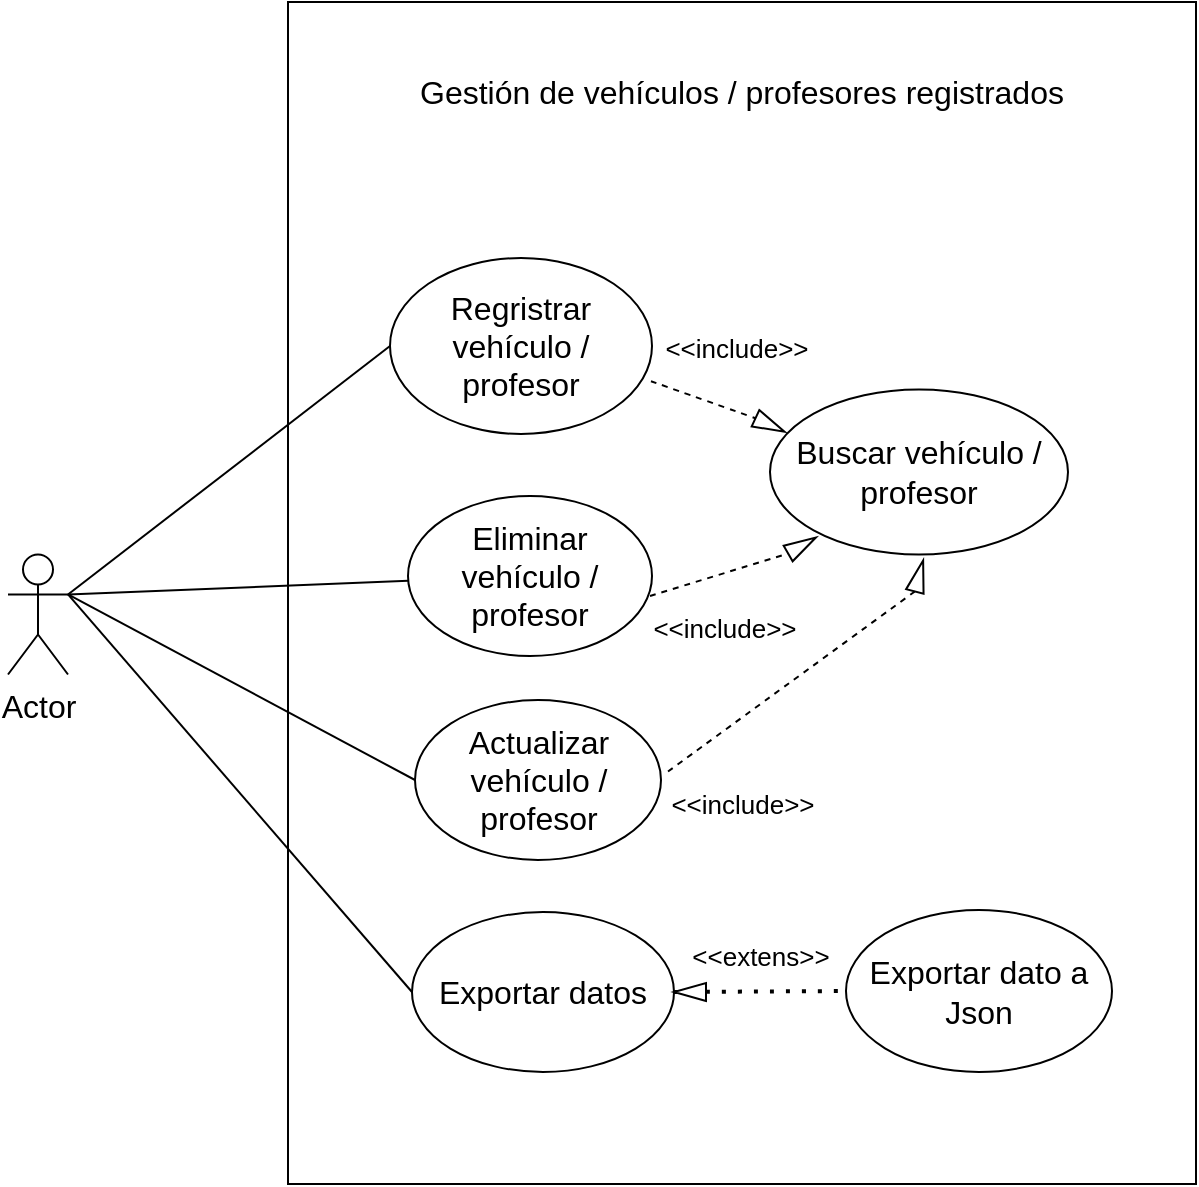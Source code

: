 <mxfile version="21.2.8" type="device" pages="2">
  <diagram name="Página-1" id="jnQ9UAJ3Pl9IZsA1dRs8">
    <mxGraphModel dx="2128" dy="1445" grid="0" gridSize="10" guides="1" tooltips="1" connect="1" arrows="1" fold="1" page="0" pageScale="1" pageWidth="827" pageHeight="1169" math="0" shadow="0">
      <root>
        <mxCell id="0" />
        <mxCell id="1" parent="0" />
        <mxCell id="i_-2AMhisKdQa3JjcmZw-1" value="Actor" style="shape=umlActor;verticalLabelPosition=bottom;verticalAlign=top;html=1;outlineConnect=0;fontSize=16;" parent="1" vertex="1">
          <mxGeometry x="-156" y="191.25" width="30" height="60" as="geometry" />
        </mxCell>
        <mxCell id="i_-2AMhisKdQa3JjcmZw-2" value="" style="rounded=0;whiteSpace=wrap;html=1;fontSize=16;" parent="1" vertex="1">
          <mxGeometry x="-16" y="-85" width="454" height="591" as="geometry" />
        </mxCell>
        <mxCell id="i_-2AMhisKdQa3JjcmZw-3" value="Gestión de vehículos / profesores registrados" style="text;html=1;strokeColor=none;fillColor=none;align=center;verticalAlign=middle;whiteSpace=wrap;rounded=0;fontSize=16;" parent="1" vertex="1">
          <mxGeometry x="40.25" y="-71" width="341.5" height="62" as="geometry" />
        </mxCell>
        <mxCell id="i_-2AMhisKdQa3JjcmZw-4" value="Regristrar vehículo / profesor" style="ellipse;whiteSpace=wrap;html=1;fontSize=16;" parent="1" vertex="1">
          <mxGeometry x="35" y="43" width="131" height="88" as="geometry" />
        </mxCell>
        <mxCell id="i_-2AMhisKdQa3JjcmZw-7" value="Eliminar vehículo / profesor" style="ellipse;whiteSpace=wrap;html=1;fontSize=16;" parent="1" vertex="1">
          <mxGeometry x="44" y="162" width="122" height="80" as="geometry" />
        </mxCell>
        <mxCell id="i_-2AMhisKdQa3JjcmZw-12" value="" style="endArrow=none;html=1;rounded=0;fontSize=12;startSize=8;endSize=8;curved=1;entryX=1;entryY=0.333;entryDx=0;entryDy=0;entryPerimeter=0;" parent="1" source="i_-2AMhisKdQa3JjcmZw-7" target="i_-2AMhisKdQa3JjcmZw-1" edge="1">
          <mxGeometry width="50" height="50" relative="1" as="geometry">
            <mxPoint x="175" y="168" as="sourcePoint" />
            <mxPoint x="225" y="118" as="targetPoint" />
          </mxGeometry>
        </mxCell>
        <mxCell id="i_-2AMhisKdQa3JjcmZw-13" value="" style="endArrow=none;html=1;rounded=0;fontSize=12;startSize=8;endSize=8;curved=1;exitX=1;exitY=0.333;exitDx=0;exitDy=0;exitPerimeter=0;entryX=0;entryY=0.5;entryDx=0;entryDy=0;" parent="1" source="i_-2AMhisKdQa3JjcmZw-1" target="i_-2AMhisKdQa3JjcmZw-4" edge="1">
          <mxGeometry width="50" height="50" relative="1" as="geometry">
            <mxPoint x="-96" y="128" as="sourcePoint" />
            <mxPoint x="-46" y="78" as="targetPoint" />
          </mxGeometry>
        </mxCell>
        <mxCell id="i_-2AMhisKdQa3JjcmZw-14" value="Actualizar vehículo / profesor" style="ellipse;whiteSpace=wrap;html=1;fontSize=16;" parent="1" vertex="1">
          <mxGeometry x="47.5" y="264" width="123" height="80" as="geometry" />
        </mxCell>
        <mxCell id="i_-2AMhisKdQa3JjcmZw-15" value="" style="endArrow=none;html=1;rounded=0;fontSize=12;startSize=8;endSize=8;curved=1;entryX=1;entryY=0.333;entryDx=0;entryDy=0;entryPerimeter=0;exitX=0;exitY=0.5;exitDx=0;exitDy=0;" parent="1" source="i_-2AMhisKdQa3JjcmZw-14" target="i_-2AMhisKdQa3JjcmZw-1" edge="1">
          <mxGeometry width="50" height="50" relative="1" as="geometry">
            <mxPoint x="-330" y="333" as="sourcePoint" />
            <mxPoint x="-280" y="283" as="targetPoint" />
          </mxGeometry>
        </mxCell>
        <mxCell id="i_-2AMhisKdQa3JjcmZw-16" value="Buscar vehículo / profesor" style="ellipse;whiteSpace=wrap;html=1;fontSize=16;" parent="1" vertex="1">
          <mxGeometry x="225" y="108.75" width="149" height="82.5" as="geometry" />
        </mxCell>
        <mxCell id="i_-2AMhisKdQa3JjcmZw-19" value="" style="triangle;whiteSpace=wrap;html=1;fontSize=16;rotation=-30;" parent="1" vertex="1">
          <mxGeometry x="233" y="182.25" width="16" height="9" as="geometry" />
        </mxCell>
        <mxCell id="i_-2AMhisKdQa3JjcmZw-23" value="" style="endArrow=none;dashed=1;html=1;rounded=0;fontSize=12;startSize=8;endSize=8;curved=1;entryX=0;entryY=0.5;entryDx=0;entryDy=0;" parent="1" target="i_-2AMhisKdQa3JjcmZw-19" edge="1">
          <mxGeometry width="50" height="50" relative="1" as="geometry">
            <mxPoint x="165" y="212" as="sourcePoint" />
            <mxPoint x="215" y="162" as="targetPoint" />
          </mxGeometry>
        </mxCell>
        <mxCell id="i_-2AMhisKdQa3JjcmZw-24" value="" style="triangle;whiteSpace=wrap;html=1;fontSize=16;rotation=25;" parent="1" vertex="1">
          <mxGeometry x="217" y="122" width="16" height="9" as="geometry" />
        </mxCell>
        <mxCell id="i_-2AMhisKdQa3JjcmZw-30" value="" style="endArrow=none;dashed=1;html=1;rounded=0;fontSize=12;startSize=8;endSize=8;curved=1;entryX=0;entryY=0.5;entryDx=0;entryDy=0;exitX=0.996;exitY=0.7;exitDx=0;exitDy=0;exitPerimeter=0;" parent="1" source="i_-2AMhisKdQa3JjcmZw-4" target="i_-2AMhisKdQa3JjcmZw-24" edge="1">
          <mxGeometry width="50" height="50" relative="1" as="geometry">
            <mxPoint x="166" y="107" as="sourcePoint" />
            <mxPoint x="234" y="58" as="targetPoint" />
          </mxGeometry>
        </mxCell>
        <mxCell id="i_-2AMhisKdQa3JjcmZw-32" value="&lt;font style=&quot;font-size: 13px;&quot;&gt;&amp;lt;&amp;lt;include&amp;gt;&amp;gt;&lt;/font&gt;" style="text;html=1;strokeColor=none;fillColor=none;align=center;verticalAlign=middle;whiteSpace=wrap;rounded=0;fontSize=16;" parent="1" vertex="1">
          <mxGeometry x="157" y="72" width="103" height="30" as="geometry" />
        </mxCell>
        <mxCell id="i_-2AMhisKdQa3JjcmZw-33" value="&lt;font style=&quot;font-size: 13px;&quot;&gt;&amp;lt;&amp;lt;include&amp;gt;&amp;gt;&lt;/font&gt;" style="text;html=1;strokeColor=none;fillColor=none;align=center;verticalAlign=middle;whiteSpace=wrap;rounded=0;fontSize=16;" parent="1" vertex="1">
          <mxGeometry x="151" y="212" width="103" height="30" as="geometry" />
        </mxCell>
        <mxCell id="i_-2AMhisKdQa3JjcmZw-34" value="Exportar datos" style="ellipse;whiteSpace=wrap;html=1;fontSize=16;" parent="1" vertex="1">
          <mxGeometry x="46" y="370" width="131" height="80" as="geometry" />
        </mxCell>
        <mxCell id="i_-2AMhisKdQa3JjcmZw-35" value="" style="endArrow=none;html=1;rounded=0;fontSize=12;startSize=8;endSize=8;curved=1;entryX=0;entryY=0.5;entryDx=0;entryDy=0;exitX=1;exitY=0.333;exitDx=0;exitDy=0;exitPerimeter=0;" parent="1" source="i_-2AMhisKdQa3JjcmZw-1" target="i_-2AMhisKdQa3JjcmZw-34" edge="1">
          <mxGeometry width="50" height="50" relative="1" as="geometry">
            <mxPoint x="-102" y="141" as="sourcePoint" />
            <mxPoint x="46" y="392" as="targetPoint" />
          </mxGeometry>
        </mxCell>
        <mxCell id="J3v9M-UCjJr8tS03O1Ui-1" value="Exportar dato a Json" style="ellipse;whiteSpace=wrap;html=1;fontSize=16;" parent="1" vertex="1">
          <mxGeometry x="263" y="369" width="133" height="81" as="geometry" />
        </mxCell>
        <mxCell id="J3v9M-UCjJr8tS03O1Ui-2" value="" style="endArrow=none;dashed=1;html=1;dashPattern=1 3;strokeWidth=2;rounded=0;fontSize=12;startSize=8;endSize=8;curved=1;exitX=1;exitY=0.5;exitDx=0;exitDy=0;entryX=0;entryY=0.5;entryDx=0;entryDy=0;" parent="1" source="J3v9M-UCjJr8tS03O1Ui-3" target="J3v9M-UCjJr8tS03O1Ui-1" edge="1">
          <mxGeometry width="50" height="50" relative="1" as="geometry">
            <mxPoint x="193" y="365" as="sourcePoint" />
            <mxPoint x="243" y="315" as="targetPoint" />
          </mxGeometry>
        </mxCell>
        <mxCell id="J3v9M-UCjJr8tS03O1Ui-4" value="" style="endArrow=none;dashed=1;html=1;dashPattern=1 3;strokeWidth=2;rounded=0;fontSize=12;startSize=8;endSize=8;curved=1;exitX=1;exitY=0.5;exitDx=0;exitDy=0;entryX=0;entryY=0.5;entryDx=0;entryDy=0;" parent="1" source="i_-2AMhisKdQa3JjcmZw-34" target="J3v9M-UCjJr8tS03O1Ui-3" edge="1">
          <mxGeometry width="50" height="50" relative="1" as="geometry">
            <mxPoint x="177" y="410" as="sourcePoint" />
            <mxPoint x="260" y="410" as="targetPoint" />
          </mxGeometry>
        </mxCell>
        <mxCell id="J3v9M-UCjJr8tS03O1Ui-3" value="" style="triangle;whiteSpace=wrap;html=1;fontSize=16;rotation=-180;" parent="1" vertex="1">
          <mxGeometry x="177" y="405.5" width="16" height="9" as="geometry" />
        </mxCell>
        <mxCell id="J3v9M-UCjJr8tS03O1Ui-6" value="&lt;font style=&quot;font-size: 13px;&quot;&gt;&amp;lt;&amp;lt;extens&amp;gt;&amp;gt;&lt;/font&gt;" style="text;html=1;strokeColor=none;fillColor=none;align=center;verticalAlign=middle;whiteSpace=wrap;rounded=0;fontSize=16;" parent="1" vertex="1">
          <mxGeometry x="169" y="375.5" width="103" height="30" as="geometry" />
        </mxCell>
        <mxCell id="tyXp8H8WoKZXkWSUhZDw-1" value="" style="triangle;whiteSpace=wrap;html=1;fontSize=16;rotation=-75;" vertex="1" parent="1">
          <mxGeometry x="291.5" y="197.5" width="16" height="9" as="geometry" />
        </mxCell>
        <mxCell id="tyXp8H8WoKZXkWSUhZDw-2" value="" style="endArrow=none;dashed=1;html=1;rounded=0;fontSize=12;startSize=8;endSize=8;curved=1;entryX=0;entryY=0.5;entryDx=0;entryDy=0;" edge="1" parent="1" target="tyXp8H8WoKZXkWSUhZDw-1">
          <mxGeometry width="50" height="50" relative="1" as="geometry">
            <mxPoint x="174" y="299.75" as="sourcePoint" />
            <mxPoint x="224" y="249.75" as="targetPoint" />
          </mxGeometry>
        </mxCell>
        <mxCell id="tyXp8H8WoKZXkWSUhZDw-3" value="&lt;font style=&quot;font-size: 13px;&quot;&gt;&amp;lt;&amp;lt;include&amp;gt;&amp;gt;&lt;/font&gt;" style="text;html=1;strokeColor=none;fillColor=none;align=center;verticalAlign=middle;whiteSpace=wrap;rounded=0;fontSize=16;" vertex="1" parent="1">
          <mxGeometry x="160" y="299.75" width="103" height="30" as="geometry" />
        </mxCell>
      </root>
    </mxGraphModel>
  </diagram>
  <diagram id="liuwg8ZylEizKAOg3F6I" name="Página-2">
    <mxGraphModel dx="1674" dy="854" grid="0" gridSize="10" guides="1" tooltips="1" connect="1" arrows="1" fold="1" page="0" pageScale="1" pageWidth="827" pageHeight="1169" math="0" shadow="0">
      <root>
        <mxCell id="0" />
        <mxCell id="1" parent="0" />
        <mxCell id="KzM4-Iw65Smok2BCsmsc-1" value="Actor" style="shape=umlActor;verticalLabelPosition=bottom;verticalAlign=top;html=1;outlineConnect=0;fontSize=16;" parent="1" vertex="1">
          <mxGeometry x="643" y="702" width="30" height="60" as="geometry" />
        </mxCell>
        <mxCell id="KzM4-Iw65Smok2BCsmsc-2" value="" style="rounded=0;whiteSpace=wrap;html=1;fontSize=16;" parent="1" vertex="1">
          <mxGeometry x="748" y="435" width="466" height="426" as="geometry" />
        </mxCell>
        <mxCell id="KzM4-Iw65Smok2BCsmsc-3" value="Gestión Aparcamiento" style="text;html=1;strokeColor=none;fillColor=none;align=center;verticalAlign=middle;whiteSpace=wrap;rounded=0;fontSize=16;" parent="1" vertex="1">
          <mxGeometry x="894" y="471" width="174" height="33" as="geometry" />
        </mxCell>
        <mxCell id="yiUFbO4Nw-pCZ5ZMnkYI-1" value="Ocupar una plaza" style="ellipse;whiteSpace=wrap;html=1;fontSize=16;" parent="1" vertex="1">
          <mxGeometry x="801" y="583" width="120" height="80" as="geometry" />
        </mxCell>
        <mxCell id="yiUFbO4Nw-pCZ5ZMnkYI-2" value="Liberar una plaza" style="ellipse;whiteSpace=wrap;html=1;fontSize=16;" parent="1" vertex="1">
          <mxGeometry x="801" y="711" width="120" height="80" as="geometry" />
        </mxCell>
        <mxCell id="yiUFbO4Nw-pCZ5ZMnkYI-3" value="Buscar vehículos / profesor" style="ellipse;whiteSpace=wrap;html=1;fontSize=16;" parent="1" vertex="1">
          <mxGeometry x="1038" y="583" width="120" height="80" as="geometry" />
        </mxCell>
        <mxCell id="DCkzP370qWIJCmST0QQx-1" value="" style="triangle;whiteSpace=wrap;html=1;fontSize=16;rotation=0;" parent="1" vertex="1">
          <mxGeometry x="1022" y="621" width="16" height="9" as="geometry" />
        </mxCell>
        <mxCell id="DCkzP370qWIJCmST0QQx-2" value="" style="endArrow=none;dashed=1;html=1;rounded=0;fontSize=12;startSize=8;endSize=8;curved=1;entryX=0;entryY=0.5;entryDx=0;entryDy=0;" parent="1" target="DCkzP370qWIJCmST0QQx-1" edge="1">
          <mxGeometry width="50" height="50" relative="1" as="geometry">
            <mxPoint x="921" y="625.75" as="sourcePoint" />
            <mxPoint x="971" y="575.75" as="targetPoint" />
          </mxGeometry>
        </mxCell>
        <mxCell id="DCkzP370qWIJCmST0QQx-3" value="&lt;font style=&quot;font-size: 13px;&quot;&gt;&amp;lt;&amp;lt;include&amp;gt;&amp;gt;&lt;/font&gt;" style="text;html=1;strokeColor=none;fillColor=none;align=center;verticalAlign=middle;whiteSpace=wrap;rounded=0;fontSize=16;" parent="1" vertex="1">
          <mxGeometry x="929.5" y="636" width="103" height="30" as="geometry" />
        </mxCell>
        <mxCell id="DCkzP370qWIJCmST0QQx-8" value="" style="endArrow=none;html=1;rounded=0;fontSize=12;startSize=8;endSize=8;curved=1;exitX=1;exitY=0.333;exitDx=0;exitDy=0;exitPerimeter=0;entryX=0;entryY=0.5;entryDx=0;entryDy=0;" parent="1" source="KzM4-Iw65Smok2BCsmsc-1" target="yiUFbO4Nw-pCZ5ZMnkYI-1" edge="1">
          <mxGeometry width="50" height="50" relative="1" as="geometry">
            <mxPoint x="684" y="700" as="sourcePoint" />
            <mxPoint x="734" y="650" as="targetPoint" />
          </mxGeometry>
        </mxCell>
        <mxCell id="DCkzP370qWIJCmST0QQx-9" value="" style="endArrow=none;html=1;rounded=0;fontSize=12;startSize=8;endSize=8;curved=1;exitX=1;exitY=0.333;exitDx=0;exitDy=0;exitPerimeter=0;entryX=0;entryY=0.5;entryDx=0;entryDy=0;" parent="1" source="KzM4-Iw65Smok2BCsmsc-1" target="yiUFbO4Nw-pCZ5ZMnkYI-2" edge="1">
          <mxGeometry width="50" height="50" relative="1" as="geometry">
            <mxPoint x="775" y="735" as="sourcePoint" />
            <mxPoint x="825" y="685" as="targetPoint" />
          </mxGeometry>
        </mxCell>
      </root>
    </mxGraphModel>
  </diagram>
</mxfile>
